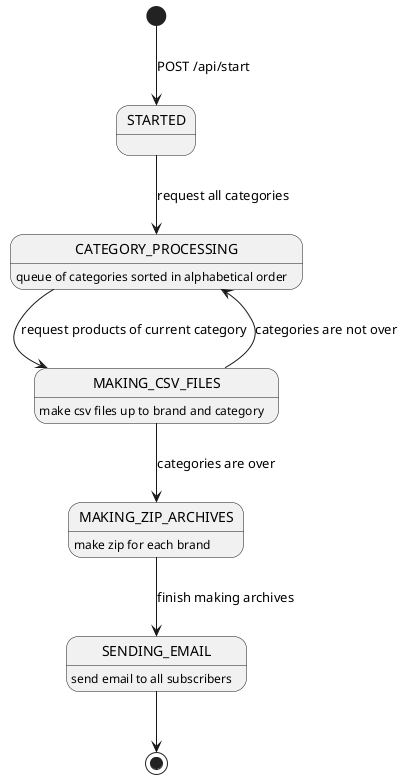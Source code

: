 @startuml

[*] --> STARTED: POST /api/start

STARTED --> CATEGORY_PROCESSING : request all categories

CATEGORY_PROCESSING --> MAKING_CSV_FILES : request products of current category

MAKING_CSV_FILES --> CATEGORY_PROCESSING : categories are not over

MAKING_CSV_FILES --> MAKING_ZIP_ARCHIVES : categories are over

MAKING_ZIP_ARCHIVES --> SENDING_EMAIL : finish making archives

SENDING_EMAIL --> [*]

CATEGORY_PROCESSING : queue of categories sorted in alphabetical order
MAKING_CSV_FILES : make csv files up to brand and category
MAKING_ZIP_ARCHIVES : make zip for each brand
SENDING_EMAIL : send email to all subscribers

@enduml
